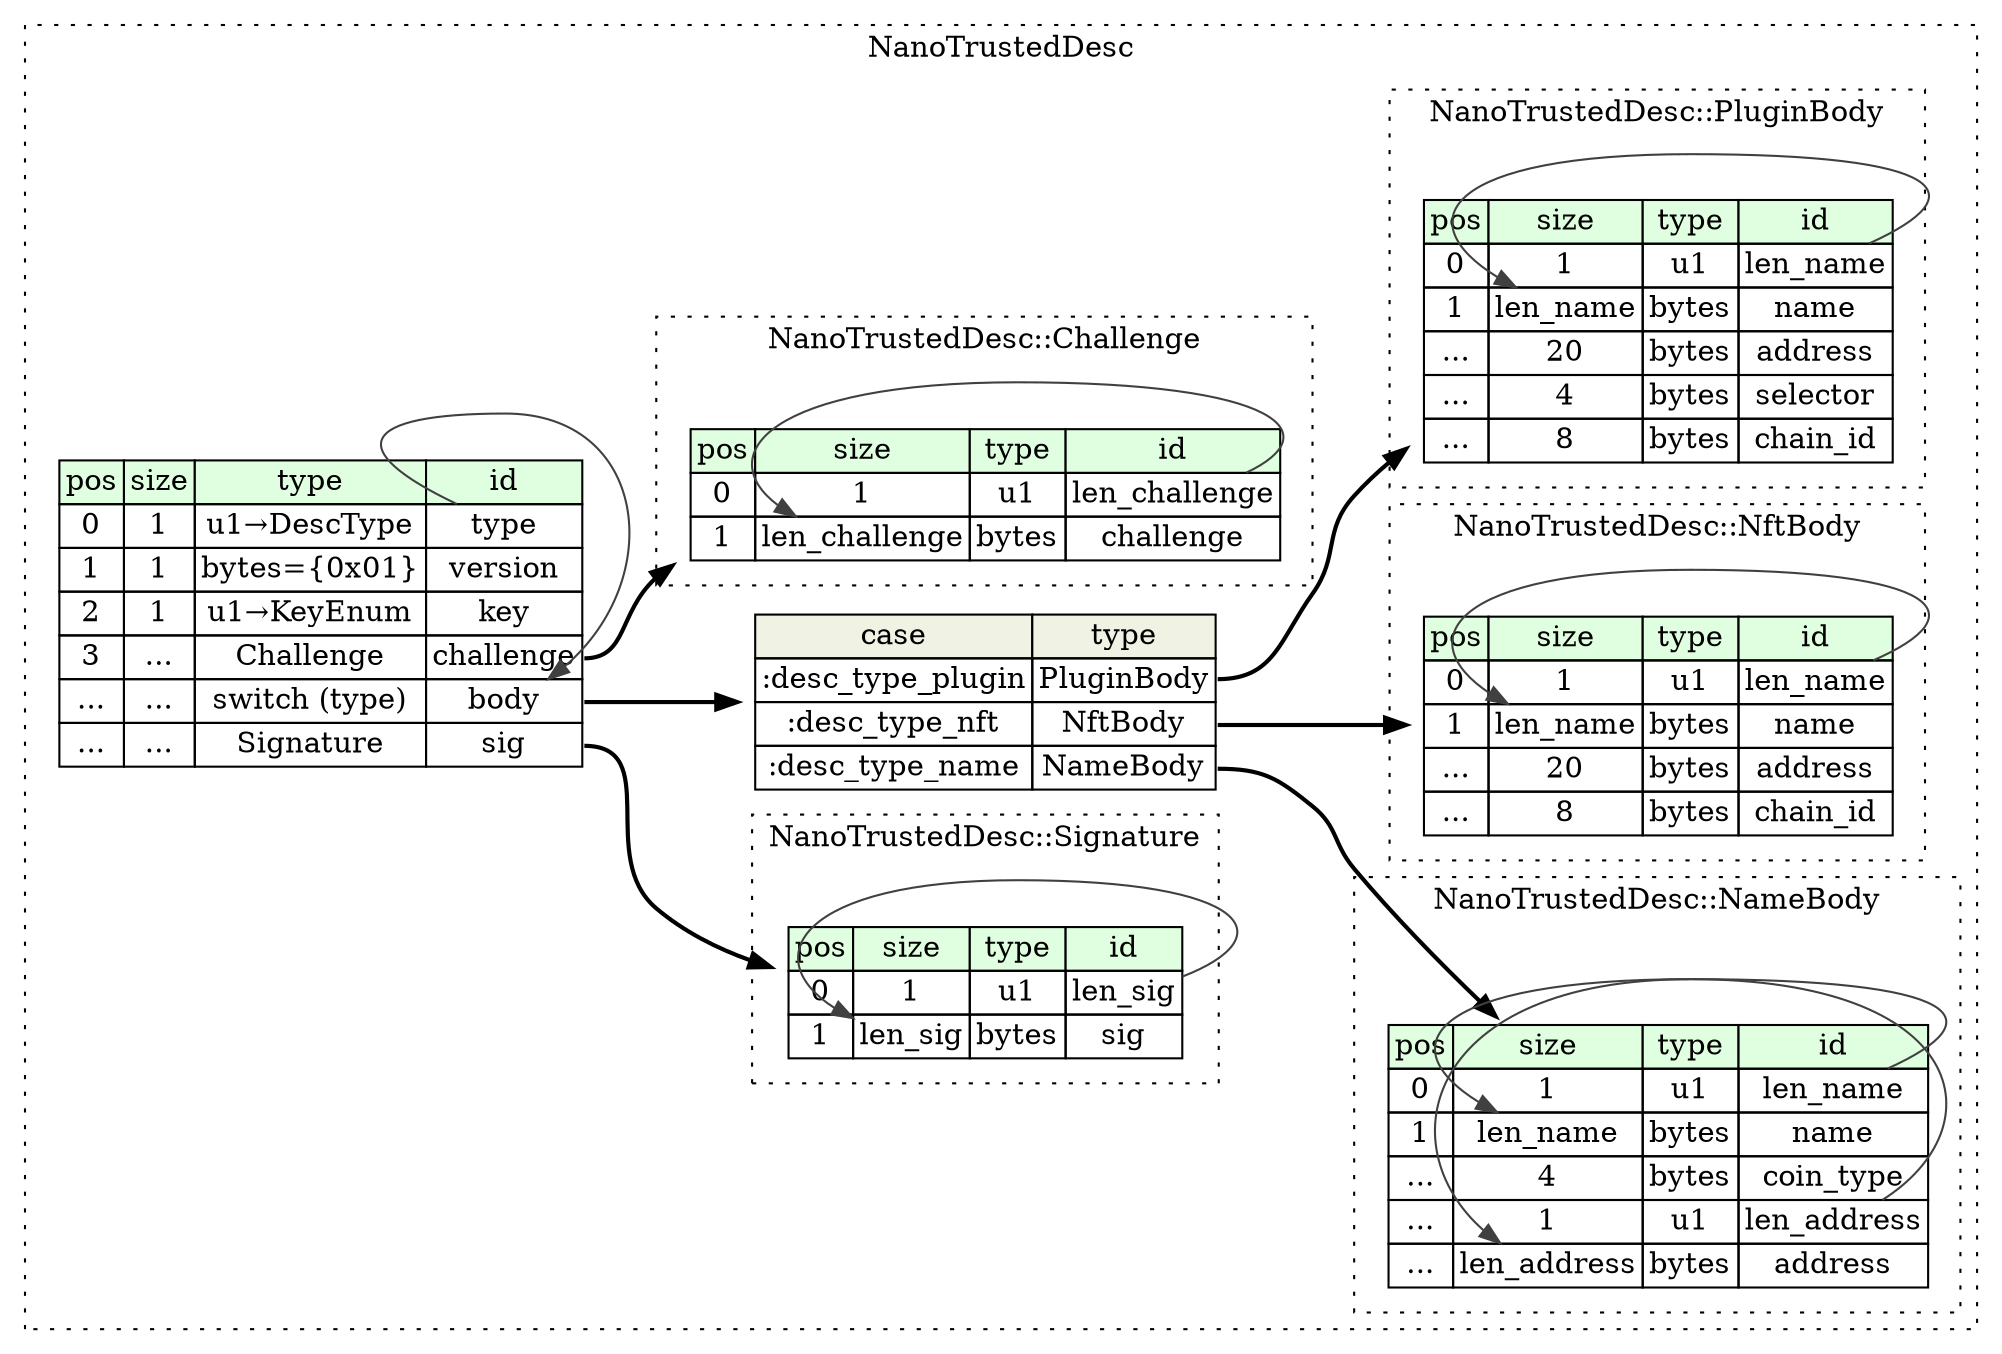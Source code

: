 digraph {
	rankdir=LR;
	node [shape=plaintext];
	tooltip="A generic binary format for trusted descriptors (an info trusted by the nano signed by a Ledger key)
";
	subgraph cluster__nano_trusted_desc {
		label="NanoTrustedDesc";
		tooltip="A generic binary format for trusted descriptors (an info trusted by the nano signed by a Ledger key)
";
		graph[style=dotted];

		nano_trusted_desc__seq [label=<<TABLE BORDER="0" CELLBORDER="1" CELLSPACING="0">
			<TR><TD BGCOLOR="#E0FFE0">pos</TD><TD BGCOLOR="#E0FFE0">size</TD><TD BGCOLOR="#E0FFE0">type</TD><TD BGCOLOR="#E0FFE0">id</TD></TR>
			<TR><TD title="Type of the descriptor" href="" PORT="type_pos">0</TD><TD title="Type of the descriptor" href="" PORT="type_size">1</TD><TD title="Type of the descriptor" href="" >u1→DescType</TD><TD title="Type of the descriptor" href="" PORT="type_type">type</TD></TR>
			<TR><TD title="Version, currently fixed to 0x01" href="" PORT="version_pos">1</TD><TD title="Version, currently fixed to 0x01" href="" PORT="version_size">1</TD><TD title="Version, currently fixed to 0x01" href="" >bytes={0x01}</TD><TD title="Version, currently fixed to 0x01" href="" PORT="version_type">version</TD></TR>
			<TR><TD title="Signing key identifier, unique to Ledger. 
The corresponding certificate must be passed to the application before use.
" href="" PORT="key_pos">2</TD><TD title="Signing key identifier, unique to Ledger. 
The corresponding certificate must be passed to the application before use.
" href="" PORT="key_size">1</TD><TD title="Signing key identifier, unique to Ledger. 
The corresponding certificate must be passed to the application before use.
" href="" >u1→KeyEnum</TD><TD title="Signing key identifier, unique to Ledger. 
The corresponding certificate must be passed to the application before use.
" href="" PORT="key_type">key</TD></TR>
			<TR><TD title="An optional challenge to prove freshness of the descriptor" href="" PORT="challenge_pos">3</TD><TD title="An optional challenge to prove freshness of the descriptor" href="" PORT="challenge_size">...</TD><TD title="An optional challenge to prove freshness of the descriptor" href="" >Challenge</TD><TD title="An optional challenge to prove freshness of the descriptor" href="" PORT="challenge_type">challenge</TD></TR>
			<TR><TD title="Body of the descriptor, based on type" href="" PORT="body_pos">...</TD><TD title="Body of the descriptor, based on type" href="" PORT="body_size">...</TD><TD title="Body of the descriptor, based on type" href="" >switch (type)</TD><TD title="Body of the descriptor, based on type" href="" PORT="body_type">body</TD></TR>
			<TR><TD title="Signature of the descriptor computed over other fields" href="" PORT="sig_pos">...</TD><TD title="Signature of the descriptor computed over other fields" href="" PORT="sig_size">...</TD><TD title="Signature of the descriptor computed over other fields" href="" >Signature</TD><TD title="Signature of the descriptor computed over other fields" href="" PORT="sig_type">sig</TD></TR>
		</TABLE>>];
nano_trusted_desc__seq_body_switch [label=<<TABLE BORDER="0" CELLBORDER="1" CELLSPACING="0">
	<TR><TD BGCOLOR="#F0F2E4">case</TD><TD BGCOLOR="#F0F2E4">type</TD></TR>
	<TR><TD>:desc_type_plugin</TD><TD PORT="case0">PluginBody</TD></TR>
	<TR><TD>:desc_type_nft</TD><TD PORT="case1">NftBody</TD></TR>
	<TR><TD>:desc_type_name</TD><TD PORT="case2">NameBody</TD></TR>
</TABLE>>];
		subgraph cluster__nft_body {
			label="NanoTrustedDesc::NftBody";
			tooltip="An NFT collection descriptor";
			graph[style=dotted];

			nft_body__seq [label=<<TABLE BORDER="0" CELLBORDER="1" CELLSPACING="0">
				<TR><TD BGCOLOR="#E0FFE0">pos</TD><TD BGCOLOR="#E0FFE0">size</TD><TD BGCOLOR="#E0FFE0">type</TD><TD BGCOLOR="#E0FFE0">id</TD></TR>
				<TR><TD title="Length of the name field" href="" PORT="len_name_pos">0</TD><TD title="Length of the name field" href="" PORT="len_name_size">1</TD><TD title="Length of the name field" href="" >u1</TD><TD title="Length of the name field" href="" PORT="len_name_type">len_name</TD></TR>
				<TR><TD title="UTF-8 encoded name of the collection corresponding to the address" href="" PORT="name_pos">1</TD><TD title="UTF-8 encoded name of the collection corresponding to the address" href="" PORT="name_size">len_name</TD><TD title="UTF-8 encoded name of the collection corresponding to the address" href="" >bytes</TD><TD title="UTF-8 encoded name of the collection corresponding to the address" href="" PORT="name_type">name</TD></TR>
				<TR><TD title="Blockchain smartcontract address associated with this collection" href="" PORT="address_pos">...</TD><TD title="Blockchain smartcontract address associated with this collection" href="" PORT="address_size">20</TD><TD title="Blockchain smartcontract address associated with this collection" href="" >bytes</TD><TD title="Blockchain smartcontract address associated with this collection" href="" PORT="address_type">address</TD></TR>
				<TR><TD title="Blockchain id, as specified in XXX" href="" PORT="chain_id_pos">...</TD><TD title="Blockchain id, as specified in XXX" href="" PORT="chain_id_size">8</TD><TD title="Blockchain id, as specified in XXX" href="" >bytes</TD><TD title="Blockchain id, as specified in XXX" href="" PORT="chain_id_type">chain_id</TD></TR>
			</TABLE>>];
		}
		subgraph cluster__challenge {
			label="NanoTrustedDesc::Challenge";
			tooltip="An optional challenge enabling proving freshness of the descriptor";
			graph[style=dotted];

			challenge__seq [label=<<TABLE BORDER="0" CELLBORDER="1" CELLSPACING="0">
				<TR><TD BGCOLOR="#E0FFE0">pos</TD><TD BGCOLOR="#E0FFE0">size</TD><TD BGCOLOR="#E0FFE0">type</TD><TD BGCOLOR="#E0FFE0">id</TD></TR>
				<TR><TD title="length of the challenge, when no challenge is present use length of 0x00" href="" PORT="len_challenge_pos">0</TD><TD title="length of the challenge, when no challenge is present use length of 0x00" href="" PORT="len_challenge_size">1</TD><TD title="length of the challenge, when no challenge is present use length of 0x00" href="" >u1</TD><TD title="length of the challenge, when no challenge is present use length of 0x00" href="" PORT="len_challenge_type">len_challenge</TD></TR>
				<TR><TD title="challenge as an array of raw bytes" href="" PORT="challenge_pos">1</TD><TD title="challenge as an array of raw bytes" href="" PORT="challenge_size">len_challenge</TD><TD title="challenge as an array of raw bytes" href="" >bytes</TD><TD title="challenge as an array of raw bytes" href="" PORT="challenge_type">challenge</TD></TR>
			</TABLE>>];
		}
		subgraph cluster__plugin_body {
			label="NanoTrustedDesc::PluginBody";
			tooltip="A plugin descriptor";
			graph[style=dotted];

			plugin_body__seq [label=<<TABLE BORDER="0" CELLBORDER="1" CELLSPACING="0">
				<TR><TD BGCOLOR="#E0FFE0">pos</TD><TD BGCOLOR="#E0FFE0">size</TD><TD BGCOLOR="#E0FFE0">type</TD><TD BGCOLOR="#E0FFE0">id</TD></TR>
				<TR><TD title="Length of the name field" href="" PORT="len_name_pos">0</TD><TD title="Length of the name field" href="" PORT="len_name_size">1</TD><TD title="Length of the name field" href="" >u1</TD><TD title="Length of the name field" href="" PORT="len_name_type">len_name</TD></TR>
				<TR><TD title="ASCII encoded name of the plugin to use" href="" PORT="name_pos">1</TD><TD title="ASCII encoded name of the plugin to use" href="" PORT="name_size">len_name</TD><TD title="ASCII encoded name of the plugin to use" href="" >bytes</TD><TD title="ASCII encoded name of the plugin to use" href="" PORT="name_type">name</TD></TR>
				<TR><TD title="Blockchain smartcontract address associated with this plugin" href="" PORT="address_pos">...</TD><TD title="Blockchain smartcontract address associated with this plugin" href="" PORT="address_size">20</TD><TD title="Blockchain smartcontract address associated with this plugin" href="" >bytes</TD><TD title="Blockchain smartcontract address associated with this plugin" href="" PORT="address_type">address</TD></TR>
				<TR><TD title="function selector in the smartcontract associated with this plugin" href="" PORT="selector_pos">...</TD><TD title="function selector in the smartcontract associated with this plugin" href="" PORT="selector_size">4</TD><TD title="function selector in the smartcontract associated with this plugin" href="" >bytes</TD><TD title="function selector in the smartcontract associated with this plugin" href="" PORT="selector_type">selector</TD></TR>
				<TR><TD title="Blockchain id, as specified in XXX" href="" PORT="chain_id_pos">...</TD><TD title="Blockchain id, as specified in XXX" href="" PORT="chain_id_size">8</TD><TD title="Blockchain id, as specified in XXX" href="" >bytes</TD><TD title="Blockchain id, as specified in XXX" href="" PORT="chain_id_type">chain_id</TD></TR>
			</TABLE>>];
		}
		subgraph cluster__signature {
			label="NanoTrustedDesc::Signature";
			tooltip="a signature container";
			graph[style=dotted];

			signature__seq [label=<<TABLE BORDER="0" CELLBORDER="1" CELLSPACING="0">
				<TR><TD BGCOLOR="#E0FFE0">pos</TD><TD BGCOLOR="#E0FFE0">size</TD><TD BGCOLOR="#E0FFE0">type</TD><TD BGCOLOR="#E0FFE0">id</TD></TR>
				<TR><TD title="Signature length" href="" PORT="len_sig_pos">0</TD><TD title="Signature length" href="" PORT="len_sig_size">1</TD><TD title="Signature length" href="" >u1</TD><TD title="Signature length" href="" PORT="len_sig_type">len_sig</TD></TR>
				<TR><TD title="DER encoded signature.
Signature is computed over serialized fields [type , version , key , challenge , body].
Signature key and algorithm is determined by the [key] field and corresponding certificate.
" href="" PORT="sig_pos">1</TD><TD title="DER encoded signature.
Signature is computed over serialized fields [type , version , key , challenge , body].
Signature key and algorithm is determined by the [key] field and corresponding certificate.
" href="" PORT="sig_size">len_sig</TD><TD title="DER encoded signature.
Signature is computed over serialized fields [type , version , key , challenge , body].
Signature key and algorithm is determined by the [key] field and corresponding certificate.
" href="" >bytes</TD><TD title="DER encoded signature.
Signature is computed over serialized fields [type , version , key , challenge , body].
Signature key and algorithm is determined by the [key] field and corresponding certificate.
" href="" PORT="sig_type">sig</TD></TR>
			</TABLE>>];
		}
		subgraph cluster__name_body {
			label="NanoTrustedDesc::NameBody";
			tooltip="A trusted name descriptor";
			graph[style=dotted];

			name_body__seq [label=<<TABLE BORDER="0" CELLBORDER="1" CELLSPACING="0">
				<TR><TD BGCOLOR="#E0FFE0">pos</TD><TD BGCOLOR="#E0FFE0">size</TD><TD BGCOLOR="#E0FFE0">type</TD><TD BGCOLOR="#E0FFE0">id</TD></TR>
				<TR><TD title="Length of the name field" href="" PORT="len_name_pos">0</TD><TD title="Length of the name field" href="" PORT="len_name_size">1</TD><TD title="Length of the name field" href="" >u1</TD><TD title="Length of the name field" href="" PORT="len_name_type">len_name</TD></TR>
				<TR><TD title="UTF-8 encoded truted name associated with this address" href="" PORT="name_pos">1</TD><TD title="UTF-8 encoded truted name associated with this address" href="" PORT="name_size">len_name</TD><TD title="UTF-8 encoded truted name associated with this address" href="" >bytes</TD><TD title="UTF-8 encoded truted name associated with this address" href="" PORT="name_type">name</TD></TR>
				<TR><TD title="SLIP 44 coin type as in [https://github.com/ensdomains/address-encoder]" href="" PORT="coin_type_pos">...</TD><TD title="SLIP 44 coin type as in [https://github.com/ensdomains/address-encoder]" href="" PORT="coin_type_size">4</TD><TD title="SLIP 44 coin type as in [https://github.com/ensdomains/address-encoder]" href="" >bytes</TD><TD title="SLIP 44 coin type as in [https://github.com/ensdomains/address-encoder]" href="" PORT="coin_type_type">coin_type</TD></TR>
				<TR><TD title="Length of the address field" href="" PORT="len_address_pos">...</TD><TD title="Length of the address field" href="" PORT="len_address_size">1</TD><TD title="Length of the address field" href="" >u1</TD><TD title="Length of the address field" href="" PORT="len_address_type">len_address</TD></TR>
				<TR><TD title="Address value for this trusted name" href="" PORT="address_pos">...</TD><TD title="Address value for this trusted name" href="" PORT="address_size">len_address</TD><TD title="Address value for this trusted name" href="" >bytes</TD><TD title="Address value for this trusted name" href="" PORT="address_type">address</TD></TR>
			</TABLE>>];
		}
	}
	nano_trusted_desc__seq:challenge_type -> challenge__seq [style=bold];
	nano_trusted_desc__seq:body_type -> nano_trusted_desc__seq_body_switch [style=bold];
	nano_trusted_desc__seq_body_switch:case0 -> plugin_body__seq [style=bold];
	nano_trusted_desc__seq_body_switch:case1 -> nft_body__seq [style=bold];
	nano_trusted_desc__seq_body_switch:case2 -> name_body__seq [style=bold];
	nano_trusted_desc__seq:type_type -> nano_trusted_desc__seq:body_type [color="#404040"];
	nano_trusted_desc__seq:sig_type -> signature__seq [style=bold];
	nft_body__seq:len_name_type -> nft_body__seq:name_size [color="#404040"];
	challenge__seq:len_challenge_type -> challenge__seq:challenge_size [color="#404040"];
	plugin_body__seq:len_name_type -> plugin_body__seq:name_size [color="#404040"];
	signature__seq:len_sig_type -> signature__seq:sig_size [color="#404040"];
	name_body__seq:len_name_type -> name_body__seq:name_size [color="#404040"];
	name_body__seq:len_address_type -> name_body__seq:address_size [color="#404040"];
}
